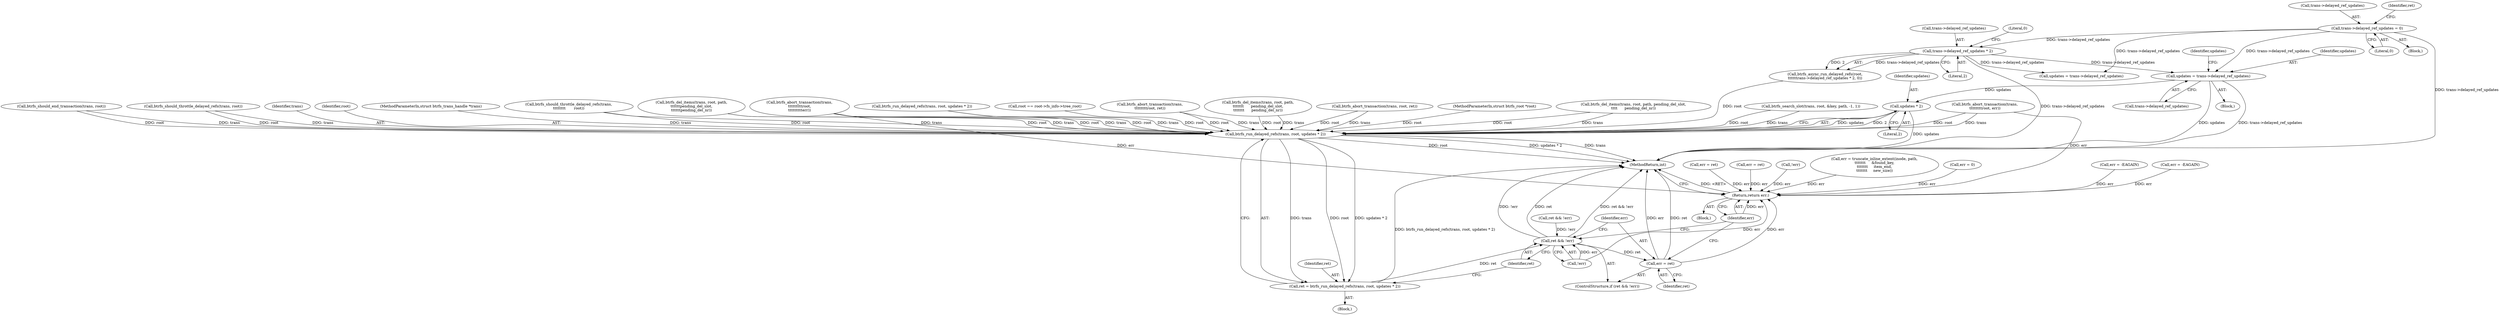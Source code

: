 digraph "0_linux_0305cd5f7fca85dae392b9ba85b116896eb7c1c7@API" {
"1000928" [label="(Call,updates = trans->delayed_ref_updates)"];
"1000757" [label="(Call,trans->delayed_ref_updates * 2)"];
"1000845" [label="(Call,trans->delayed_ref_updates = 0)"];
"1000946" [label="(Call,updates * 2)"];
"1000943" [label="(Call,btrfs_run_delayed_refs(trans, root, updates * 2))"];
"1000941" [label="(Call,ret = btrfs_run_delayed_refs(trans, root, updates * 2))"];
"1000950" [label="(Call,ret && !err)"];
"1000954" [label="(Call,err = ret)"];
"1000957" [label="(Return,return err;)"];
"1000849" [label="(Literal,0)"];
"1000755" [label="(Call,btrfs_async_run_delayed_refs(root,\n\t\t\t\t\ttrans->delayed_ref_updates * 2, 0))"];
"1000845" [label="(Call,trans->delayed_ref_updates = 0)"];
"1000859" [label="(Call,ret && !err)"];
"1000307" [label="(Call,err = -EAGAIN)"];
"1000846" [label="(Call,trans->delayed_ref_updates)"];
"1000758" [label="(Call,trans->delayed_ref_updates)"];
"1000943" [label="(Call,btrfs_run_delayed_refs(trans, root, updates * 2))"];
"1000897" [label="(Call,btrfs_abort_transaction(trans, root, ret))"];
"1000319" [label="(Call,btrfs_search_slot(trans, root, &key, path, -1, 1))"];
"1000942" [label="(Identifier,ret)"];
"1000929" [label="(Identifier,updates)"];
"1000930" [label="(Call,trans->delayed_ref_updates)"];
"1000643" [label="(Call,btrfs_abort_transaction(trans,\n\t\t\t\t\t\t\t\troot, err))"];
"1000947" [label="(Identifier,updates)"];
"1000303" [label="(Call,btrfs_should_end_transaction(trans, root))"];
"1000752" [label="(Call,btrfs_should_throttle_delayed_refs(trans, root))"];
"1000761" [label="(Literal,2)"];
"1000934" [label="(Identifier,updates)"];
"1000837" [label="(Call,updates = trans->delayed_ref_updates)"];
"1000851" [label="(Identifier,ret)"];
"1000944" [label="(Identifier,trans)"];
"1000945" [label="(Identifier,root)"];
"1000113" [label="(MethodParameterIn,struct btrfs_trans_handle *trans)"];
"1000949" [label="(ControlStructure,if (ret && !err))"];
"1000118" [label="(Block,)"];
"1000861" [label="(Call,!err)"];
"1000631" [label="(Call,err = truncate_inline_extent(inode, path,\n\t\t\t\t\t\t\t     &found_key,\n\t\t\t\t\t\t\t     item_end,\n\t\t\t\t\t\t\t     new_size))"];
"1000955" [label="(Identifier,err)"];
"1000935" [label="(Block,)"];
"1000954" [label="(Call,err = ret)"];
"1000951" [label="(Identifier,ret)"];
"1000776" [label="(Call,btrfs_should_throttle_delayed_refs(trans,\n\t\t\t\t\t\t\t\t       root))"];
"1000952" [label="(Call,!err)"];
"1000950" [label="(Call,ret && !err)"];
"1000168" [label="(Call,err = 0)"];
"1000814" [label="(Call,btrfs_del_items(trans, root, path,\n\t\t\t\t\t\tpending_del_slot,\n\t\t\t\t\t\tpending_del_nr))"];
"1000623" [label="(Call,btrfs_abort_transaction(trans,\n\t\t\t\t\t\t\t\t\troot,\n\t\t\t\t\t\t\t\t\terr))"];
"1000948" [label="(Literal,2)"];
"1000959" [label="(MethodReturn,int)"];
"1000852" [label="(Call,btrfs_run_delayed_refs(trans, root, updates * 2))"];
"1000869" [label="(Call,err = -EAGAIN)"];
"1000723" [label="(Call,root == root->fs_info->tree_root)"];
"1000863" [label="(Call,err = ret)"];
"1000757" [label="(Call,trans->delayed_ref_updates * 2)"];
"1000946" [label="(Call,updates * 2)"];
"1000762" [label="(Literal,0)"];
"1000823" [label="(Call,btrfs_abort_transaction(trans,\n\t\t\t\t\t\t\t\troot, ret))"];
"1000956" [label="(Identifier,ret)"];
"1000957" [label="(Return,return err;)"];
"1000928" [label="(Call,updates = trans->delayed_ref_updates)"];
"1000614" [label="(Call,btrfs_del_items(trans, root, path,\n\t\t\t\t\t\t\t      pending_del_slot,\n\t\t\t\t\t\t\t      pending_del_nr))"];
"1000114" [label="(MethodParameterIn,struct btrfs_root *root)"];
"1000958" [label="(Identifier,err)"];
"1000333" [label="(Call,err = ret)"];
"1000889" [label="(Call,btrfs_del_items(trans, root, path, pending_del_slot,\n\t\t\t\t      pending_del_nr))"];
"1000844" [label="(Block,)"];
"1000941" [label="(Call,ret = btrfs_run_delayed_refs(trans, root, updates * 2))"];
"1000926" [label="(Block,)"];
"1000928" -> "1000926"  [label="AST: "];
"1000928" -> "1000930"  [label="CFG: "];
"1000929" -> "1000928"  [label="AST: "];
"1000930" -> "1000928"  [label="AST: "];
"1000934" -> "1000928"  [label="CFG: "];
"1000928" -> "1000959"  [label="DDG: updates"];
"1000928" -> "1000959"  [label="DDG: trans->delayed_ref_updates"];
"1000757" -> "1000928"  [label="DDG: trans->delayed_ref_updates"];
"1000845" -> "1000928"  [label="DDG: trans->delayed_ref_updates"];
"1000928" -> "1000946"  [label="DDG: updates"];
"1000757" -> "1000755"  [label="AST: "];
"1000757" -> "1000761"  [label="CFG: "];
"1000758" -> "1000757"  [label="AST: "];
"1000761" -> "1000757"  [label="AST: "];
"1000762" -> "1000757"  [label="CFG: "];
"1000757" -> "1000959"  [label="DDG: trans->delayed_ref_updates"];
"1000757" -> "1000755"  [label="DDG: trans->delayed_ref_updates"];
"1000757" -> "1000755"  [label="DDG: 2"];
"1000845" -> "1000757"  [label="DDG: trans->delayed_ref_updates"];
"1000757" -> "1000837"  [label="DDG: trans->delayed_ref_updates"];
"1000845" -> "1000844"  [label="AST: "];
"1000845" -> "1000849"  [label="CFG: "];
"1000846" -> "1000845"  [label="AST: "];
"1000849" -> "1000845"  [label="AST: "];
"1000851" -> "1000845"  [label="CFG: "];
"1000845" -> "1000959"  [label="DDG: trans->delayed_ref_updates"];
"1000845" -> "1000837"  [label="DDG: trans->delayed_ref_updates"];
"1000946" -> "1000943"  [label="AST: "];
"1000946" -> "1000948"  [label="CFG: "];
"1000947" -> "1000946"  [label="AST: "];
"1000948" -> "1000946"  [label="AST: "];
"1000943" -> "1000946"  [label="CFG: "];
"1000946" -> "1000959"  [label="DDG: updates"];
"1000946" -> "1000943"  [label="DDG: updates"];
"1000946" -> "1000943"  [label="DDG: 2"];
"1000943" -> "1000941"  [label="AST: "];
"1000944" -> "1000943"  [label="AST: "];
"1000945" -> "1000943"  [label="AST: "];
"1000941" -> "1000943"  [label="CFG: "];
"1000943" -> "1000959"  [label="DDG: updates * 2"];
"1000943" -> "1000959"  [label="DDG: trans"];
"1000943" -> "1000959"  [label="DDG: root"];
"1000943" -> "1000941"  [label="DDG: trans"];
"1000943" -> "1000941"  [label="DDG: root"];
"1000943" -> "1000941"  [label="DDG: updates * 2"];
"1000303" -> "1000943"  [label="DDG: trans"];
"1000303" -> "1000943"  [label="DDG: root"];
"1000823" -> "1000943"  [label="DDG: trans"];
"1000823" -> "1000943"  [label="DDG: root"];
"1000889" -> "1000943"  [label="DDG: trans"];
"1000889" -> "1000943"  [label="DDG: root"];
"1000614" -> "1000943"  [label="DDG: trans"];
"1000614" -> "1000943"  [label="DDG: root"];
"1000814" -> "1000943"  [label="DDG: trans"];
"1000814" -> "1000943"  [label="DDG: root"];
"1000319" -> "1000943"  [label="DDG: trans"];
"1000319" -> "1000943"  [label="DDG: root"];
"1000643" -> "1000943"  [label="DDG: trans"];
"1000643" -> "1000943"  [label="DDG: root"];
"1000852" -> "1000943"  [label="DDG: trans"];
"1000852" -> "1000943"  [label="DDG: root"];
"1000623" -> "1000943"  [label="DDG: trans"];
"1000623" -> "1000943"  [label="DDG: root"];
"1000752" -> "1000943"  [label="DDG: trans"];
"1000752" -> "1000943"  [label="DDG: root"];
"1000776" -> "1000943"  [label="DDG: trans"];
"1000776" -> "1000943"  [label="DDG: root"];
"1000897" -> "1000943"  [label="DDG: trans"];
"1000897" -> "1000943"  [label="DDG: root"];
"1000113" -> "1000943"  [label="DDG: trans"];
"1000755" -> "1000943"  [label="DDG: root"];
"1000723" -> "1000943"  [label="DDG: root"];
"1000114" -> "1000943"  [label="DDG: root"];
"1000941" -> "1000935"  [label="AST: "];
"1000942" -> "1000941"  [label="AST: "];
"1000951" -> "1000941"  [label="CFG: "];
"1000941" -> "1000959"  [label="DDG: btrfs_run_delayed_refs(trans, root, updates * 2)"];
"1000941" -> "1000950"  [label="DDG: ret"];
"1000950" -> "1000949"  [label="AST: "];
"1000950" -> "1000951"  [label="CFG: "];
"1000950" -> "1000952"  [label="CFG: "];
"1000951" -> "1000950"  [label="AST: "];
"1000952" -> "1000950"  [label="AST: "];
"1000955" -> "1000950"  [label="CFG: "];
"1000958" -> "1000950"  [label="CFG: "];
"1000950" -> "1000959"  [label="DDG: ret && !err"];
"1000950" -> "1000959"  [label="DDG: !err"];
"1000950" -> "1000959"  [label="DDG: ret"];
"1000952" -> "1000950"  [label="DDG: err"];
"1000859" -> "1000950"  [label="DDG: !err"];
"1000950" -> "1000954"  [label="DDG: ret"];
"1000954" -> "1000949"  [label="AST: "];
"1000954" -> "1000956"  [label="CFG: "];
"1000955" -> "1000954"  [label="AST: "];
"1000956" -> "1000954"  [label="AST: "];
"1000958" -> "1000954"  [label="CFG: "];
"1000954" -> "1000959"  [label="DDG: err"];
"1000954" -> "1000959"  [label="DDG: ret"];
"1000954" -> "1000957"  [label="DDG: err"];
"1000957" -> "1000118"  [label="AST: "];
"1000957" -> "1000958"  [label="CFG: "];
"1000958" -> "1000957"  [label="AST: "];
"1000959" -> "1000957"  [label="CFG: "];
"1000957" -> "1000959"  [label="DDG: <RET>"];
"1000958" -> "1000957"  [label="DDG: err"];
"1000333" -> "1000957"  [label="DDG: err"];
"1000643" -> "1000957"  [label="DDG: err"];
"1000952" -> "1000957"  [label="DDG: err"];
"1000168" -> "1000957"  [label="DDG: err"];
"1000869" -> "1000957"  [label="DDG: err"];
"1000863" -> "1000957"  [label="DDG: err"];
"1000623" -> "1000957"  [label="DDG: err"];
"1000631" -> "1000957"  [label="DDG: err"];
"1000307" -> "1000957"  [label="DDG: err"];
"1000861" -> "1000957"  [label="DDG: err"];
}
